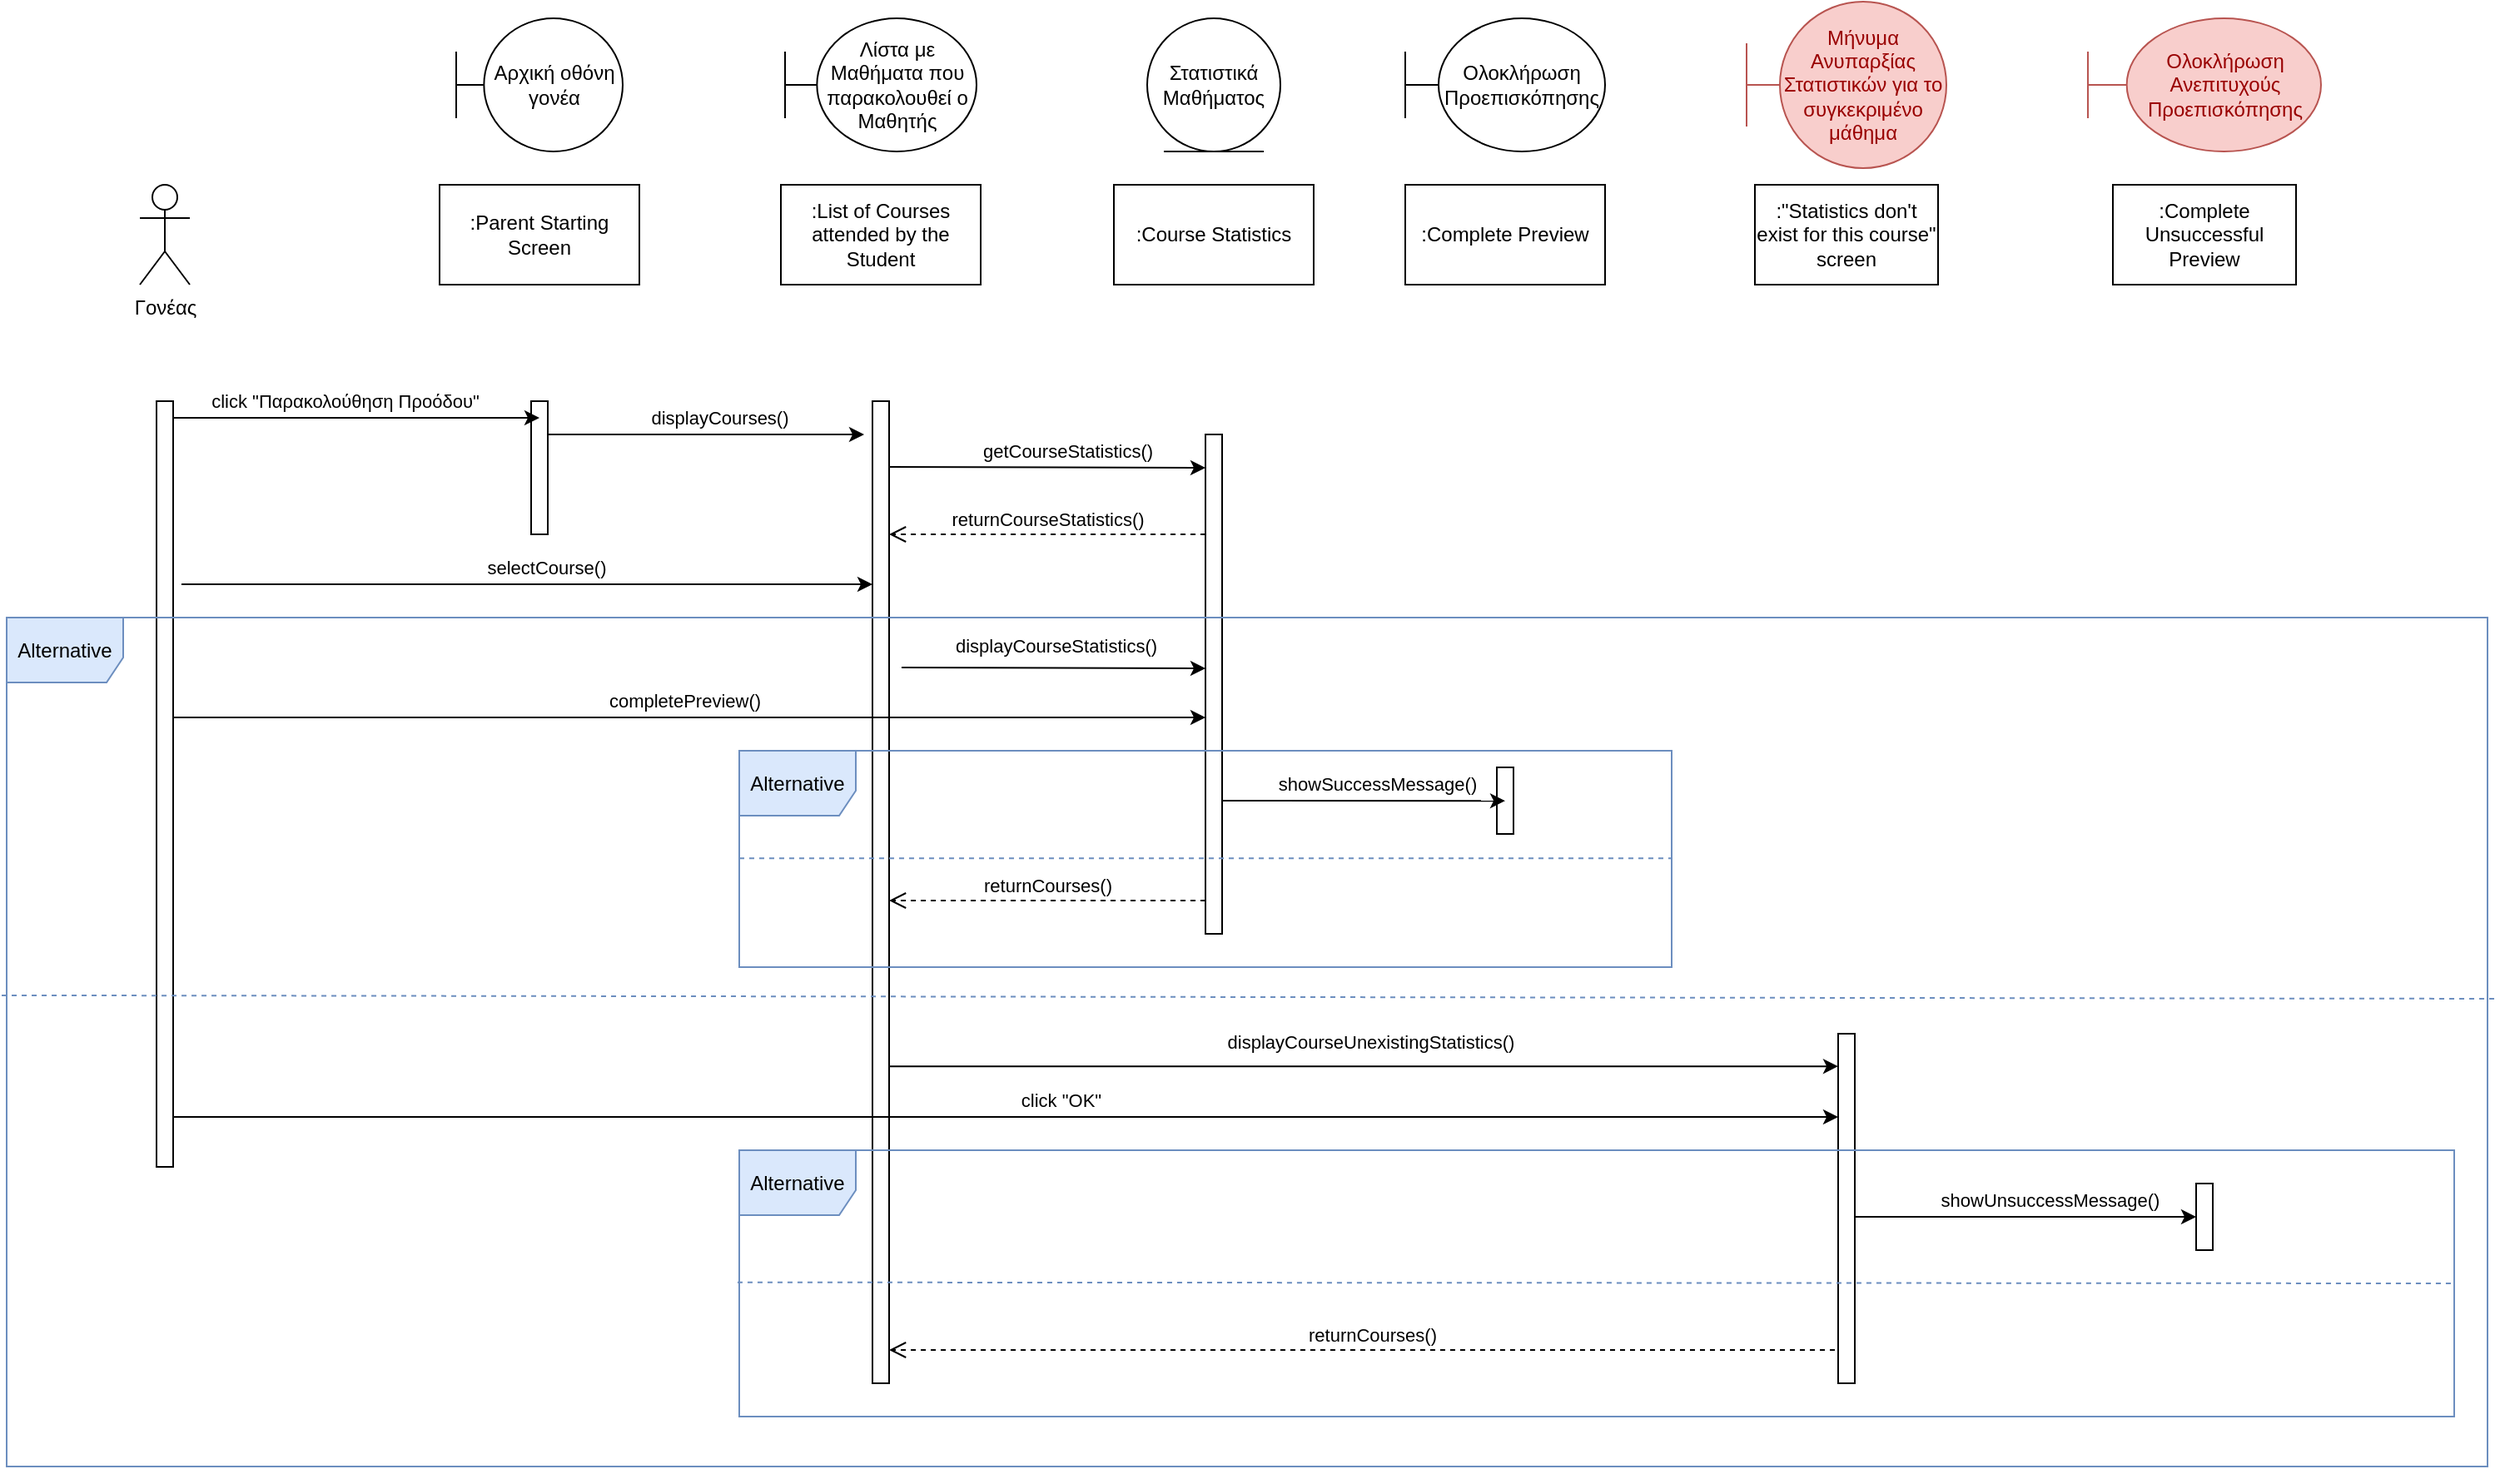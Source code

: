 <mxfile version="21.2.9" type="device">
  <diagram name="Page-1" id="2YBvvXClWsGukQMizWep">
    <mxGraphModel dx="3340" dy="2915" grid="1" gridSize="10" guides="1" tooltips="1" connect="1" arrows="1" fold="1" page="1" pageScale="1" pageWidth="850" pageHeight="1100" math="0" shadow="0">
      <root>
        <mxCell id="0" />
        <mxCell id="1" parent="0" />
        <mxCell id="X4Or_-CTehJWZhnpmye0-1" value="Γονέας" style="shape=umlActor;verticalLabelPosition=bottom;verticalAlign=top;html=1;" parent="1" vertex="1">
          <mxGeometry x="-1590" y="-1970" width="30" height="60" as="geometry" />
        </mxCell>
        <mxCell id="X4Or_-CTehJWZhnpmye0-2" value="" style="html=1;points=[];perimeter=orthogonalPerimeter;outlineConnect=0;targetShapes=umlLifeline;portConstraint=eastwest;newEdgeStyle={&quot;edgeStyle&quot;:&quot;elbowEdgeStyle&quot;,&quot;elbow&quot;:&quot;vertical&quot;,&quot;curved&quot;:0,&quot;rounded&quot;:0};" parent="1" vertex="1">
          <mxGeometry x="-1580" y="-1840" width="10" height="460" as="geometry" />
        </mxCell>
        <mxCell id="X4Or_-CTehJWZhnpmye0-3" value="Λίστα με Μαθήματα που παρακολουθεί ο Μαθητής" style="shape=umlBoundary;whiteSpace=wrap;html=1;" parent="1" vertex="1">
          <mxGeometry x="-1202.5" y="-2070" width="115" height="80" as="geometry" />
        </mxCell>
        <mxCell id="X4Or_-CTehJWZhnpmye0-4" value=":Parent Starting Screen" style="rounded=0;whiteSpace=wrap;html=1;" parent="1" vertex="1">
          <mxGeometry x="-1410" y="-1970" width="120" height="60" as="geometry" />
        </mxCell>
        <mxCell id="X4Or_-CTehJWZhnpmye0-5" value="Αρχική οθόνη γονέα" style="shape=umlBoundary;whiteSpace=wrap;html=1;" parent="1" vertex="1">
          <mxGeometry x="-1400" y="-2070" width="100" height="80" as="geometry" />
        </mxCell>
        <mxCell id="X4Or_-CTehJWZhnpmye0-6" value=":List of Courses attended by the Student" style="rounded=0;whiteSpace=wrap;html=1;" parent="1" vertex="1">
          <mxGeometry x="-1205" y="-1970" width="120" height="60" as="geometry" />
        </mxCell>
        <mxCell id="X4Or_-CTehJWZhnpmye0-8" value="" style="html=1;points=[];perimeter=orthogonalPerimeter;outlineConnect=0;targetShapes=umlLifeline;portConstraint=eastwest;newEdgeStyle={&quot;edgeStyle&quot;:&quot;elbowEdgeStyle&quot;,&quot;elbow&quot;:&quot;vertical&quot;,&quot;curved&quot;:0,&quot;rounded&quot;:0};" parent="1" vertex="1">
          <mxGeometry x="-1355" y="-1840" width="10" height="80" as="geometry" />
        </mxCell>
        <mxCell id="X4Or_-CTehJWZhnpmye0-9" value="Ολοκλήρωση Προεπισκόπησης" style="shape=umlBoundary;whiteSpace=wrap;html=1;" parent="1" vertex="1">
          <mxGeometry x="-830" y="-2070" width="120" height="80" as="geometry" />
        </mxCell>
        <mxCell id="X4Or_-CTehJWZhnpmye0-11" value="" style="html=1;points=[];perimeter=orthogonalPerimeter;outlineConnect=0;targetShapes=umlLifeline;portConstraint=eastwest;newEdgeStyle={&quot;edgeStyle&quot;:&quot;elbowEdgeStyle&quot;,&quot;elbow&quot;:&quot;vertical&quot;,&quot;curved&quot;:0,&quot;rounded&quot;:0};" parent="1" vertex="1">
          <mxGeometry x="-1150" y="-1840" width="10" height="590" as="geometry" />
        </mxCell>
        <mxCell id="X4Or_-CTehJWZhnpmye0-12" value="" style="endArrow=classic;html=1;rounded=0;entryX=0.5;entryY=0.125;entryDx=0;entryDy=0;entryPerimeter=0;" parent="1" source="X4Or_-CTehJWZhnpmye0-2" target="X4Or_-CTehJWZhnpmye0-8" edge="1">
          <mxGeometry width="50" height="50" relative="1" as="geometry">
            <mxPoint x="-1540" y="-1810" as="sourcePoint" />
            <mxPoint x="-1480" y="-1840" as="targetPoint" />
          </mxGeometry>
        </mxCell>
        <mxCell id="X4Or_-CTehJWZhnpmye0-13" value="click &quot;Παρακολούθηση Προόδου&quot;" style="edgeLabel;html=1;align=center;verticalAlign=middle;resizable=0;points=[];" parent="X4Or_-CTehJWZhnpmye0-12" vertex="1" connectable="0">
          <mxGeometry x="0.187" y="-2" relative="1" as="geometry">
            <mxPoint x="-28" y="-12" as="offset" />
          </mxGeometry>
        </mxCell>
        <mxCell id="X4Or_-CTehJWZhnpmye0-14" value="" style="html=1;points=[];perimeter=orthogonalPerimeter;outlineConnect=0;targetShapes=umlLifeline;portConstraint=eastwest;newEdgeStyle={&quot;edgeStyle&quot;:&quot;elbowEdgeStyle&quot;,&quot;elbow&quot;:&quot;vertical&quot;,&quot;curved&quot;:0,&quot;rounded&quot;:0};" parent="1" vertex="1">
          <mxGeometry x="-950" y="-1820" width="10" height="300" as="geometry" />
        </mxCell>
        <mxCell id="X4Or_-CTehJWZhnpmye0-15" value="" style="endArrow=classic;html=1;rounded=0;" parent="1" edge="1">
          <mxGeometry width="50" height="50" relative="1" as="geometry">
            <mxPoint x="-1345" y="-1820" as="sourcePoint" />
            <mxPoint x="-1155" y="-1820" as="targetPoint" />
          </mxGeometry>
        </mxCell>
        <mxCell id="X4Or_-CTehJWZhnpmye0-16" value="displayCourses()" style="edgeLabel;html=1;align=center;verticalAlign=middle;resizable=0;points=[];" parent="X4Or_-CTehJWZhnpmye0-15" vertex="1" connectable="0">
          <mxGeometry x="0.259" y="3" relative="1" as="geometry">
            <mxPoint x="-17" y="-7" as="offset" />
          </mxGeometry>
        </mxCell>
        <mxCell id="X4Or_-CTehJWZhnpmye0-17" value="" style="endArrow=classic;html=1;rounded=0;" parent="1" edge="1">
          <mxGeometry width="50" height="50" relative="1" as="geometry">
            <mxPoint x="-1140" y="-1800.5" as="sourcePoint" />
            <mxPoint x="-950" y="-1800" as="targetPoint" />
          </mxGeometry>
        </mxCell>
        <mxCell id="X4Or_-CTehJWZhnpmye0-18" value="getCourseStatistics()" style="edgeLabel;html=1;align=center;verticalAlign=middle;resizable=0;points=[];" parent="X4Or_-CTehJWZhnpmye0-17" vertex="1" connectable="0">
          <mxGeometry x="0.344" relative="1" as="geometry">
            <mxPoint x="-21" y="-10" as="offset" />
          </mxGeometry>
        </mxCell>
        <mxCell id="X4Or_-CTehJWZhnpmye0-19" value=":Course Statistics" style="rounded=0;whiteSpace=wrap;html=1;" parent="1" vertex="1">
          <mxGeometry x="-1005" y="-1970" width="120" height="60" as="geometry" />
        </mxCell>
        <mxCell id="X4Or_-CTehJWZhnpmye0-21" value="" style="endArrow=classic;html=1;rounded=0;" parent="1" edge="1">
          <mxGeometry width="50" height="50" relative="1" as="geometry">
            <mxPoint x="-1565" y="-1730" as="sourcePoint" />
            <mxPoint x="-1150" y="-1730" as="targetPoint" />
          </mxGeometry>
        </mxCell>
        <mxCell id="X4Or_-CTehJWZhnpmye0-22" value="selectCourse()" style="edgeLabel;html=1;align=center;verticalAlign=middle;resizable=0;points=[];" parent="X4Or_-CTehJWZhnpmye0-21" vertex="1" connectable="0">
          <mxGeometry x="0.187" y="-2" relative="1" as="geometry">
            <mxPoint x="-28" y="-12" as="offset" />
          </mxGeometry>
        </mxCell>
        <mxCell id="X4Or_-CTehJWZhnpmye0-24" value="" style="endArrow=classic;html=1;rounded=0;" parent="1" edge="1">
          <mxGeometry width="50" height="50" relative="1" as="geometry">
            <mxPoint x="-1132.5" y="-1680" as="sourcePoint" />
            <mxPoint x="-950" y="-1679.5" as="targetPoint" />
          </mxGeometry>
        </mxCell>
        <mxCell id="X4Or_-CTehJWZhnpmye0-25" value="displayCourseStatistics()" style="edgeLabel;html=1;align=center;verticalAlign=middle;resizable=0;points=[];" parent="X4Or_-CTehJWZhnpmye0-24" vertex="1" connectable="0">
          <mxGeometry x="0.292" relative="1" as="geometry">
            <mxPoint x="-26" y="-14" as="offset" />
          </mxGeometry>
        </mxCell>
        <mxCell id="X4Or_-CTehJWZhnpmye0-30" value="" style="endArrow=classic;html=1;rounded=0;" parent="1" edge="1">
          <mxGeometry width="50" height="50" relative="1" as="geometry">
            <mxPoint x="-1570" y="-1650" as="sourcePoint" />
            <mxPoint x="-950" y="-1650" as="targetPoint" />
          </mxGeometry>
        </mxCell>
        <mxCell id="X4Or_-CTehJWZhnpmye0-31" value="completePreview()" style="edgeLabel;html=1;align=center;verticalAlign=middle;resizable=0;points=[];" parent="X4Or_-CTehJWZhnpmye0-30" vertex="1" connectable="0">
          <mxGeometry x="0.187" y="-2" relative="1" as="geometry">
            <mxPoint x="-61" y="-12" as="offset" />
          </mxGeometry>
        </mxCell>
        <mxCell id="X4Or_-CTehJWZhnpmye0-32" value="Στατιστικά Μαθήματος" style="ellipse;shape=umlEntity;whiteSpace=wrap;html=1;" parent="1" vertex="1">
          <mxGeometry x="-985" y="-2070" width="80" height="80" as="geometry" />
        </mxCell>
        <mxCell id="X4Or_-CTehJWZhnpmye0-33" value=":Complete Preview" style="rounded=0;whiteSpace=wrap;html=1;" parent="1" vertex="1">
          <mxGeometry x="-830" y="-1970" width="120" height="60" as="geometry" />
        </mxCell>
        <mxCell id="X4Or_-CTehJWZhnpmye0-35" value="returnCourses()" style="html=1;verticalAlign=bottom;endArrow=open;dashed=1;endSize=8;edgeStyle=elbowEdgeStyle;elbow=vertical;curved=0;rounded=0;" parent="1" edge="1" source="X4Or_-CTehJWZhnpmye0-14">
          <mxGeometry relative="1" as="geometry">
            <mxPoint x="-957.5" y="-1540" as="sourcePoint" />
            <mxPoint x="-1140" y="-1540" as="targetPoint" />
            <mxPoint as="offset" />
          </mxGeometry>
        </mxCell>
        <mxCell id="X4Or_-CTehJWZhnpmye0-36" value="Alternative" style="shape=umlFrame;whiteSpace=wrap;html=1;pointerEvents=0;fillColor=#dae8fc;strokeColor=#6c8ebf;width=70;height=39;" parent="1" vertex="1">
          <mxGeometry x="-1230" y="-1630" width="560" height="130" as="geometry" />
        </mxCell>
        <mxCell id="X4Or_-CTehJWZhnpmye0-37" value="" style="endArrow=none;dashed=1;html=1;rounded=0;fillColor=#dae8fc;strokeColor=#6c8ebf;" parent="1" edge="1">
          <mxGeometry width="50" height="50" relative="1" as="geometry">
            <mxPoint x="-1230" y="-1565.43" as="sourcePoint" />
            <mxPoint x="-670" y="-1565.43" as="targetPoint" />
          </mxGeometry>
        </mxCell>
        <mxCell id="X4Or_-CTehJWZhnpmye0-38" value="" style="html=1;points=[];perimeter=orthogonalPerimeter;outlineConnect=0;targetShapes=umlLifeline;portConstraint=eastwest;newEdgeStyle={&quot;edgeStyle&quot;:&quot;elbowEdgeStyle&quot;,&quot;elbow&quot;:&quot;vertical&quot;,&quot;curved&quot;:0,&quot;rounded&quot;:0};" parent="1" vertex="1">
          <mxGeometry x="-775" y="-1620" width="10" height="40" as="geometry" />
        </mxCell>
        <mxCell id="bFteDbxGEWxdoh9k_PVV-3" value="returnCourseStatistics()" style="html=1;verticalAlign=bottom;endArrow=open;dashed=1;endSize=8;edgeStyle=elbowEdgeStyle;elbow=vertical;curved=0;rounded=0;" edge="1" parent="1" source="X4Or_-CTehJWZhnpmye0-14">
          <mxGeometry relative="1" as="geometry">
            <mxPoint x="-960" y="-1760" as="sourcePoint" />
            <mxPoint x="-1140" y="-1760" as="targetPoint" />
            <Array as="points">
              <mxPoint x="-1060" y="-1760" />
            </Array>
            <mxPoint as="offset" />
          </mxGeometry>
        </mxCell>
        <mxCell id="bFteDbxGEWxdoh9k_PVV-4" value="" style="endArrow=classic;html=1;rounded=0;" edge="1" parent="1">
          <mxGeometry width="50" height="50" relative="1" as="geometry">
            <mxPoint x="-940" y="-1600" as="sourcePoint" />
            <mxPoint x="-770" y="-1599.92" as="targetPoint" />
          </mxGeometry>
        </mxCell>
        <mxCell id="bFteDbxGEWxdoh9k_PVV-5" value="showSuccessMessage()" style="edgeLabel;html=1;align=center;verticalAlign=middle;resizable=0;points=[];" vertex="1" connectable="0" parent="bFteDbxGEWxdoh9k_PVV-4">
          <mxGeometry x="0.344" relative="1" as="geometry">
            <mxPoint x="-21" y="-10" as="offset" />
          </mxGeometry>
        </mxCell>
        <mxCell id="bFteDbxGEWxdoh9k_PVV-6" value="Alternative" style="shape=umlFrame;whiteSpace=wrap;html=1;pointerEvents=0;fillColor=#dae8fc;strokeColor=#6c8ebf;width=70;height=39;" vertex="1" parent="1">
          <mxGeometry x="-1670" y="-1710" width="1490" height="510" as="geometry" />
        </mxCell>
        <mxCell id="bFteDbxGEWxdoh9k_PVV-7" value="" style="endArrow=none;dashed=1;html=1;rounded=0;exitX=-0.002;exitY=0.445;exitDx=0;exitDy=0;exitPerimeter=0;entryX=1.003;entryY=0.449;entryDx=0;entryDy=0;entryPerimeter=0;fillColor=#dae8fc;strokeColor=#6c8ebf;" edge="1" parent="1" source="bFteDbxGEWxdoh9k_PVV-6" target="bFteDbxGEWxdoh9k_PVV-6">
          <mxGeometry width="50" height="50" relative="1" as="geometry">
            <mxPoint x="-1350" y="-1440" as="sourcePoint" />
            <mxPoint x="-1300" y="-1490" as="targetPoint" />
          </mxGeometry>
        </mxCell>
        <mxCell id="bFteDbxGEWxdoh9k_PVV-10" value="" style="html=1;points=[];perimeter=orthogonalPerimeter;outlineConnect=0;targetShapes=umlLifeline;portConstraint=eastwest;newEdgeStyle={&quot;edgeStyle&quot;:&quot;elbowEdgeStyle&quot;,&quot;elbow&quot;:&quot;vertical&quot;,&quot;curved&quot;:0,&quot;rounded&quot;:0};" vertex="1" parent="1">
          <mxGeometry x="-570" y="-1460" width="10" height="210" as="geometry" />
        </mxCell>
        <mxCell id="bFteDbxGEWxdoh9k_PVV-11" value="" style="endArrow=classic;html=1;rounded=0;" edge="1" parent="1" target="bFteDbxGEWxdoh9k_PVV-10">
          <mxGeometry width="50" height="50" relative="1" as="geometry">
            <mxPoint x="-1140" y="-1440.43" as="sourcePoint" />
            <mxPoint x="-957.5" y="-1439.93" as="targetPoint" />
          </mxGeometry>
        </mxCell>
        <mxCell id="bFteDbxGEWxdoh9k_PVV-12" value="displayCourseUnexistingStatistics()" style="edgeLabel;html=1;align=center;verticalAlign=middle;resizable=0;points=[];" vertex="1" connectable="0" parent="bFteDbxGEWxdoh9k_PVV-11">
          <mxGeometry x="0.292" relative="1" as="geometry">
            <mxPoint x="-79" y="-15" as="offset" />
          </mxGeometry>
        </mxCell>
        <mxCell id="bFteDbxGEWxdoh9k_PVV-13" value="" style="endArrow=classic;html=1;rounded=0;" edge="1" parent="1" target="bFteDbxGEWxdoh9k_PVV-10">
          <mxGeometry width="50" height="50" relative="1" as="geometry">
            <mxPoint x="-1570" y="-1410" as="sourcePoint" />
            <mxPoint x="-950" y="-1410" as="targetPoint" />
          </mxGeometry>
        </mxCell>
        <mxCell id="bFteDbxGEWxdoh9k_PVV-14" value="click &quot;OK&quot;" style="edgeLabel;html=1;align=center;verticalAlign=middle;resizable=0;points=[];" vertex="1" connectable="0" parent="bFteDbxGEWxdoh9k_PVV-13">
          <mxGeometry x="0.187" y="-2" relative="1" as="geometry">
            <mxPoint x="-61" y="-12" as="offset" />
          </mxGeometry>
        </mxCell>
        <mxCell id="bFteDbxGEWxdoh9k_PVV-15" value="Alternative" style="shape=umlFrame;whiteSpace=wrap;html=1;pointerEvents=0;fillColor=#dae8fc;strokeColor=#6c8ebf;width=70;height=39;" vertex="1" parent="1">
          <mxGeometry x="-1230" y="-1390" width="1030" height="160" as="geometry" />
        </mxCell>
        <mxCell id="bFteDbxGEWxdoh9k_PVV-16" value="&lt;font color=&quot;#990000&quot;&gt;Μήνυμα Ανυπαρξίας Στατιστικών για το συγκεκριμένο μάθημα&lt;/font&gt;" style="shape=umlBoundary;whiteSpace=wrap;html=1;fillColor=#f8cecc;strokeColor=#b85450;" vertex="1" parent="1">
          <mxGeometry x="-625" y="-2080" width="120" height="100" as="geometry" />
        </mxCell>
        <mxCell id="bFteDbxGEWxdoh9k_PVV-17" value="&lt;font color=&quot;#990000&quot;&gt;Ολοκλήρωση Ανεπιτυχούς Προεπισκόπησης&lt;/font&gt;" style="shape=umlBoundary;whiteSpace=wrap;html=1;fillColor=#f8cecc;strokeColor=#b85450;" vertex="1" parent="1">
          <mxGeometry x="-420" y="-2070" width="140" height="80" as="geometry" />
        </mxCell>
        <mxCell id="bFteDbxGEWxdoh9k_PVV-18" value=":Complete Unsuccessful Preview" style="rounded=0;whiteSpace=wrap;html=1;" vertex="1" parent="1">
          <mxGeometry x="-405" y="-1970" width="110" height="60" as="geometry" />
        </mxCell>
        <mxCell id="bFteDbxGEWxdoh9k_PVV-19" value="" style="endArrow=classic;html=1;rounded=0;" edge="1" parent="1" target="bFteDbxGEWxdoh9k_PVV-21">
          <mxGeometry width="50" height="50" relative="1" as="geometry">
            <mxPoint x="-560" y="-1350" as="sourcePoint" />
            <mxPoint x="-390" y="-1349.92" as="targetPoint" />
          </mxGeometry>
        </mxCell>
        <mxCell id="bFteDbxGEWxdoh9k_PVV-20" value="showUnsuccessMessage()" style="edgeLabel;html=1;align=center;verticalAlign=middle;resizable=0;points=[];" vertex="1" connectable="0" parent="bFteDbxGEWxdoh9k_PVV-19">
          <mxGeometry x="0.344" relative="1" as="geometry">
            <mxPoint x="-21" y="-10" as="offset" />
          </mxGeometry>
        </mxCell>
        <mxCell id="bFteDbxGEWxdoh9k_PVV-21" value="" style="html=1;points=[];perimeter=orthogonalPerimeter;outlineConnect=0;targetShapes=umlLifeline;portConstraint=eastwest;newEdgeStyle={&quot;edgeStyle&quot;:&quot;elbowEdgeStyle&quot;,&quot;elbow&quot;:&quot;vertical&quot;,&quot;curved&quot;:0,&quot;rounded&quot;:0};" vertex="1" parent="1">
          <mxGeometry x="-355" y="-1370" width="10" height="40" as="geometry" />
        </mxCell>
        <mxCell id="bFteDbxGEWxdoh9k_PVV-22" value="" style="endArrow=none;dashed=1;html=1;rounded=0;fillColor=#dae8fc;strokeColor=#6c8ebf;entryX=1;entryY=0.5;entryDx=0;entryDy=0;entryPerimeter=0;exitX=-0.001;exitY=0.496;exitDx=0;exitDy=0;exitPerimeter=0;" edge="1" parent="1" source="bFteDbxGEWxdoh9k_PVV-15" target="bFteDbxGEWxdoh9k_PVV-15">
          <mxGeometry width="50" height="50" relative="1" as="geometry">
            <mxPoint x="-1230" y="-1320" as="sourcePoint" />
            <mxPoint x="-670" y="-1320" as="targetPoint" />
          </mxGeometry>
        </mxCell>
        <mxCell id="bFteDbxGEWxdoh9k_PVV-23" value="returnCourses()" style="html=1;verticalAlign=bottom;endArrow=open;dashed=1;endSize=8;edgeStyle=elbowEdgeStyle;elbow=vertical;curved=0;rounded=0;" edge="1" parent="1" target="X4Or_-CTehJWZhnpmye0-11">
          <mxGeometry relative="1" as="geometry">
            <mxPoint x="-570" y="-1280" as="sourcePoint" />
            <mxPoint x="-760" y="-1280" as="targetPoint" />
            <mxPoint as="offset" />
            <Array as="points">
              <mxPoint x="-800" y="-1270" />
            </Array>
          </mxGeometry>
        </mxCell>
        <mxCell id="bFteDbxGEWxdoh9k_PVV-24" value=":&quot;Statistics don&#39;t exist for this course&quot; screen" style="rounded=0;whiteSpace=wrap;html=1;" vertex="1" parent="1">
          <mxGeometry x="-620" y="-1970" width="110" height="60" as="geometry" />
        </mxCell>
      </root>
    </mxGraphModel>
  </diagram>
</mxfile>
